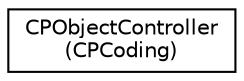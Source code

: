 digraph "Graphical Class Hierarchy"
{
  edge [fontname="Helvetica",fontsize="10",labelfontname="Helvetica",labelfontsize="10"];
  node [fontname="Helvetica",fontsize="10",shape=record];
  rankdir="LR";
  Node1 [label="CPObjectController\l(CPCoding)",height=0.2,width=0.4,color="black", fillcolor="white", style="filled",URL="$category_c_p_object_controller_07_c_p_coding_08.html"];
}
